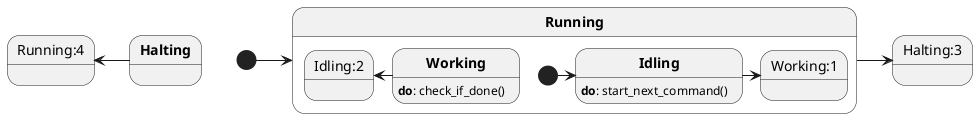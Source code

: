@startuml

state "**Running**" as Running{
    state "**Idling**" as Idling
    state "**Working**" as Working

    Idling:**do**: start_next_command()
    Working:**do**: check_if_done()

    [*] -right-> Idling
    Idling -right-> Working:1
    Working -left-> Idling:2
}

state "**Halting**" as Halting

[*] -right-> Running
Running -right-> Halting:3
Halting -left-> Running:4

@enduml
